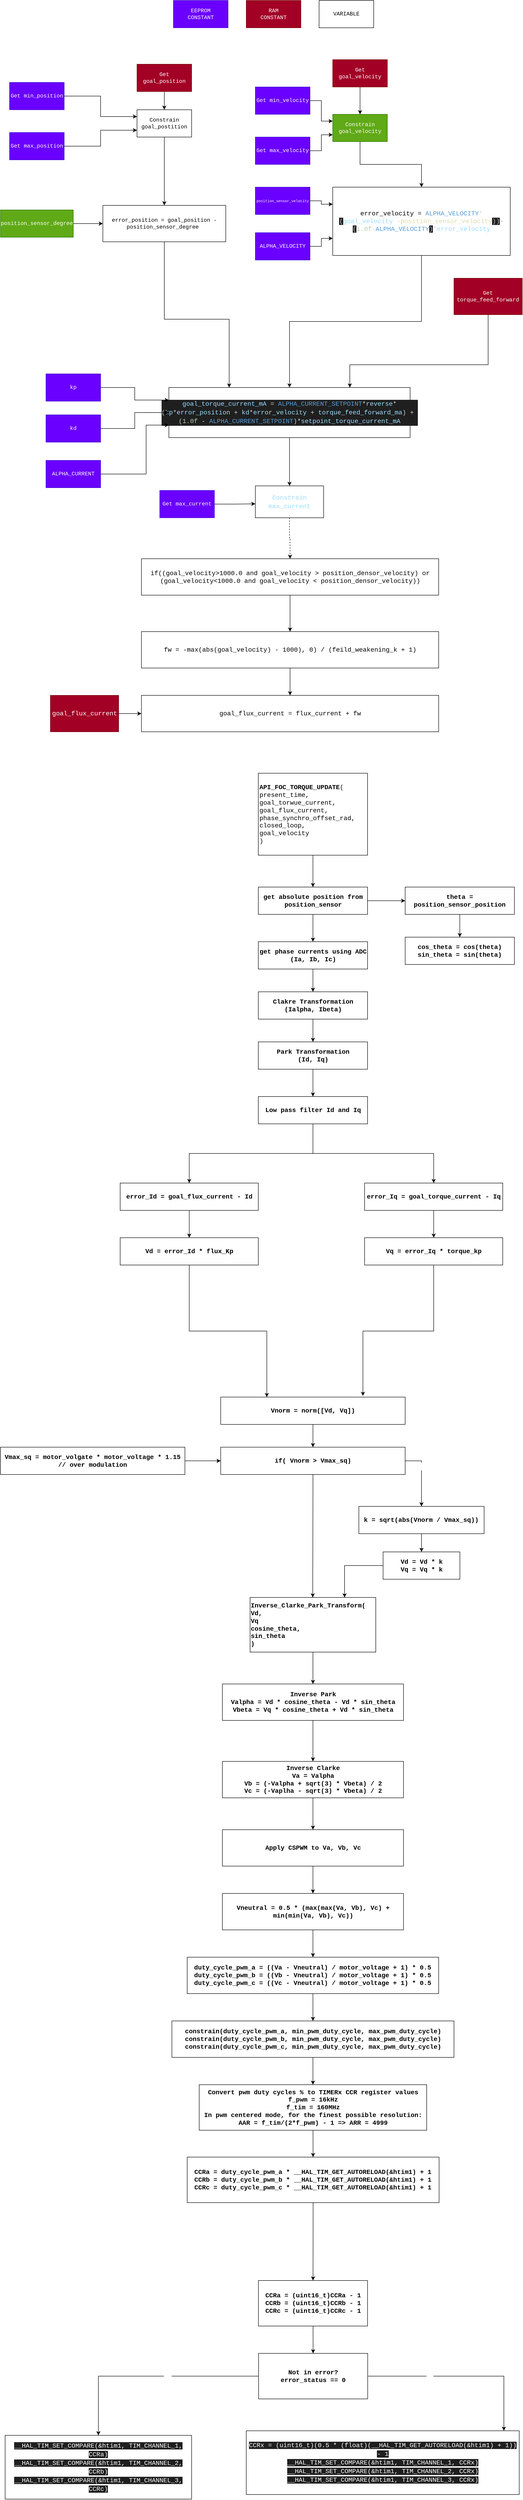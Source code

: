 <mxfile>
    <diagram id="00SAcTtUdtwMjLhG80nP" name="Page-1">
        <mxGraphModel dx="1490" dy="1139" grid="1" gridSize="10" guides="1" tooltips="1" connect="1" arrows="1" fold="1" page="1" pageScale="1" pageWidth="1169" pageHeight="1654" math="0" shadow="0">
            <root>
                <mxCell id="0"/>
                <mxCell id="1" parent="0"/>
                <mxCell id="4" style="edgeStyle=none;html=1;entryX=0.5;entryY=0;entryDx=0;entryDy=0;fontFamily=Courier New;" parent="1" source="2" target="3" edge="1">
                    <mxGeometry relative="1" as="geometry"/>
                </mxCell>
                <mxCell id="2" value="Get goal_position" style="rounded=0;whiteSpace=wrap;html=1;fillColor=#a20025;fontColor=#ffffff;strokeColor=#6F0000;fontFamily=Courier New;" parent="1" vertex="1">
                    <mxGeometry x="320" y="159" width="120" height="60" as="geometry"/>
                </mxCell>
                <mxCell id="22" style="edgeStyle=orthogonalEdgeStyle;rounded=0;html=1;strokeColor=default;elbow=vertical;fontFamily=Courier New;" parent="1" source="3" target="21" edge="1">
                    <mxGeometry relative="1" as="geometry"/>
                </mxCell>
                <mxCell id="3" value="Constrain goal_postition" style="rounded=0;whiteSpace=wrap;html=1;fontFamily=Courier New;" parent="1" vertex="1">
                    <mxGeometry x="320" y="259" width="120" height="60" as="geometry"/>
                </mxCell>
                <mxCell id="8" style="edgeStyle=orthogonalEdgeStyle;rounded=0;html=1;entryX=0;entryY=0.25;entryDx=0;entryDy=0;exitX=1;exitY=0.5;exitDx=0;exitDy=0;fontFamily=Courier New;" parent="1" source="5" target="3" edge="1">
                    <mxGeometry relative="1" as="geometry"/>
                </mxCell>
                <mxCell id="5" value="Get min_position" style="rounded=0;whiteSpace=wrap;html=1;fillColor=#6a00ff;fontColor=#ffffff;strokeColor=#3700CC;fontFamily=Courier New;" parent="1" vertex="1">
                    <mxGeometry x="40" y="199" width="120" height="60" as="geometry"/>
                </mxCell>
                <mxCell id="9" style="edgeStyle=orthogonalEdgeStyle;rounded=0;html=1;elbow=vertical;entryX=0;entryY=0.75;entryDx=0;entryDy=0;fontFamily=Courier New;" parent="1" source="6" target="3" edge="1">
                    <mxGeometry relative="1" as="geometry"/>
                </mxCell>
                <mxCell id="6" value="Get max_position" style="rounded=0;whiteSpace=wrap;html=1;fillColor=#6a00ff;fontColor=#ffffff;strokeColor=#3700CC;fontFamily=Courier New;" parent="1" vertex="1">
                    <mxGeometry x="40" y="309" width="120" height="60" as="geometry"/>
                </mxCell>
                <mxCell id="15" style="edgeStyle=orthogonalEdgeStyle;rounded=0;html=1;entryX=0.5;entryY=0;entryDx=0;entryDy=0;fontFamily=Courier New;" parent="1" source="10" target="12" edge="1">
                    <mxGeometry relative="1" as="geometry"/>
                </mxCell>
                <mxCell id="10" value="Get goal_velocity" style="rounded=0;whiteSpace=wrap;html=1;fillColor=#a20025;fontColor=#ffffff;strokeColor=#6F0000;fontFamily=Courier New;" parent="1" vertex="1">
                    <mxGeometry x="750" y="149" width="120" height="60" as="geometry"/>
                </mxCell>
                <mxCell id="36" style="edgeStyle=orthogonalEdgeStyle;rounded=0;html=1;strokeColor=default;fontFamily=Courier New;fontSize=12;fontColor=default;elbow=vertical;" parent="1" source="12" target="28" edge="1">
                    <mxGeometry relative="1" as="geometry"/>
                </mxCell>
                <mxCell id="12" value="Constrain goal_velocity" style="rounded=0;whiteSpace=wrap;html=1;fillColor=#60a917;fontColor=#ffffff;strokeColor=#2D7600;fontFamily=Courier New;" parent="1" vertex="1">
                    <mxGeometry x="750" y="269" width="120" height="60" as="geometry"/>
                </mxCell>
                <mxCell id="16" style="edgeStyle=orthogonalEdgeStyle;html=1;strokeColor=default;rounded=0;entryX=0;entryY=0.25;entryDx=0;entryDy=0;fontFamily=Courier New;" parent="1" source="13" target="12" edge="1">
                    <mxGeometry relative="1" as="geometry"/>
                </mxCell>
                <mxCell id="13" value="Get min_velocity" style="rounded=0;whiteSpace=wrap;html=1;fillColor=#6a00ff;fontColor=#ffffff;strokeColor=#3700CC;fontFamily=Courier New;" parent="1" vertex="1">
                    <mxGeometry x="580" y="209" width="120" height="60" as="geometry"/>
                </mxCell>
                <mxCell id="17" style="edgeStyle=orthogonalEdgeStyle;rounded=0;html=1;entryX=0;entryY=0.75;entryDx=0;entryDy=0;fontFamily=Courier New;" parent="1" source="14" target="12" edge="1">
                    <mxGeometry relative="1" as="geometry"/>
                </mxCell>
                <mxCell id="14" value="Get max_velocity" style="rounded=0;whiteSpace=wrap;html=1;fillColor=#6a00ff;fontColor=#ffffff;strokeColor=#3700CC;fontFamily=Courier New;" parent="1" vertex="1">
                    <mxGeometry x="580" y="319" width="120" height="60" as="geometry"/>
                </mxCell>
                <mxCell id="40" style="edgeStyle=orthogonalEdgeStyle;rounded=0;html=1;entryX=0.75;entryY=0;entryDx=0;entryDy=0;strokeColor=default;fontFamily=Courier New;fontSize=12;fontColor=default;elbow=vertical;" parent="1" source="18" target="37" edge="1">
                    <mxGeometry relative="1" as="geometry">
                        <Array as="points">
                            <mxPoint x="1091" y="819"/>
                            <mxPoint x="787" y="819"/>
                        </Array>
                    </mxGeometry>
                </mxCell>
                <mxCell id="18" value="Get torque_feed_forward" style="rounded=0;whiteSpace=wrap;html=1;fontFamily=Courier New;fillColor=#a20025;fontColor=#ffffff;strokeColor=#6F0000;" parent="1" vertex="1">
                    <mxGeometry x="1016.35" y="629" width="150" height="80" as="geometry"/>
                </mxCell>
                <mxCell id="38" style="edgeStyle=orthogonalEdgeStyle;rounded=0;html=1;entryX=0.25;entryY=0;entryDx=0;entryDy=0;strokeColor=default;fontFamily=Courier New;fontSize=12;fontColor=default;elbow=vertical;" parent="1" source="21" target="37" edge="1">
                    <mxGeometry relative="1" as="geometry">
                        <Array as="points">
                            <mxPoint x="380" y="719"/>
                            <mxPoint x="523" y="719"/>
                        </Array>
                    </mxGeometry>
                </mxCell>
                <mxCell id="21" value="&lt;span style=&quot;&quot;&gt;error_position = goal_position - position_sensor_degree&amp;nbsp;&lt;/span&gt;" style="rounded=0;whiteSpace=wrap;html=1;fontFamily=Courier New;" parent="1" vertex="1">
                    <mxGeometry x="245" y="469" width="270" height="80" as="geometry"/>
                </mxCell>
                <mxCell id="24" style="edgeStyle=orthogonalEdgeStyle;rounded=0;html=1;strokeColor=default;elbow=vertical;fontFamily=Courier New;" parent="1" source="23" target="21" edge="1">
                    <mxGeometry relative="1" as="geometry"/>
                </mxCell>
                <mxCell id="23" value="position_sensor_degree" style="rounded=0;whiteSpace=wrap;html=1;fillColor=#60a917;fontColor=#ffffff;strokeColor=#2D7600;fontFamily=Courier New;" parent="1" vertex="1">
                    <mxGeometry x="20" y="479" width="160" height="60" as="geometry"/>
                </mxCell>
                <mxCell id="25" value="EEPROM&lt;br&gt;CONSTANT" style="rounded=0;whiteSpace=wrap;html=1;fillColor=#6a00ff;strokeColor=#3700CC;fontColor=#ffffff;fontFamily=Courier New;" parent="1" vertex="1">
                    <mxGeometry x="400" y="19" width="120" height="60" as="geometry"/>
                </mxCell>
                <mxCell id="26" value="RAM&lt;br&gt;CONSTANT" style="rounded=0;whiteSpace=wrap;html=1;fillColor=#a20025;strokeColor=#6F0000;fontColor=#ffffff;fontFamily=Courier New;" parent="1" vertex="1">
                    <mxGeometry x="560" y="19" width="120" height="60" as="geometry"/>
                </mxCell>
                <mxCell id="27" value="VARIABLE" style="rounded=0;whiteSpace=wrap;html=1;fontFamily=Courier New;" parent="1" vertex="1">
                    <mxGeometry x="720" y="19" width="120" height="60" as="geometry"/>
                </mxCell>
                <mxCell id="39" style="edgeStyle=orthogonalEdgeStyle;rounded=0;html=1;strokeColor=default;fontFamily=Courier New;fontSize=12;fontColor=default;elbow=vertical;" parent="1" source="28" target="37" edge="1">
                    <mxGeometry relative="1" as="geometry"/>
                </mxCell>
                <mxCell id="28" value="&lt;font style=&quot;font-size: 14px;&quot;&gt;&lt;span style=&quot;&quot;&gt;error_velocity =&amp;nbsp;&lt;/span&gt;&lt;span style=&quot;color: rgb(86, 156, 214);&quot;&gt;ALPHA_VELOCITY&lt;/span&gt;&lt;span style=&quot;color: rgb(212, 212, 212);&quot;&gt;*&lt;/span&gt;&lt;span style=&quot;background-color: rgb(31, 31, 31); color: rgb(204, 204, 204);&quot;&gt;(&lt;/span&gt;&lt;span style=&quot;color: rgb(156, 220, 254);&quot;&gt;goal_velocity&amp;nbsp;&lt;/span&gt;&lt;span style=&quot;color: rgb(212, 212, 212);&quot;&gt;-&lt;/span&gt;&lt;span style=&quot;color: rgb(220, 220, 170);&quot;&gt;position_sensor_velocity&lt;/span&gt;&lt;span style=&quot;background-color: rgb(31, 31, 31); color: rgb(204, 204, 204);&quot;&gt;))&lt;/span&gt;&lt;span style=&quot;color: rgb(212, 212, 212);&quot;&gt;+&lt;/span&gt;&lt;span style=&quot;background-color: rgb(31, 31, 31); color: rgb(204, 204, 204);&quot;&gt;(&lt;/span&gt;&lt;span style=&quot;color: rgb(181, 206, 168);&quot;&gt;1.0f&lt;/span&gt;&lt;span style=&quot;color: rgb(212, 212, 212);&quot;&gt;-&lt;/span&gt;&lt;span style=&quot;color: rgb(86, 156, 214);&quot;&gt;ALPHA_VELOCITY&lt;/span&gt;&lt;span style=&quot;background-color: rgb(31, 31, 31); color: rgb(204, 204, 204);&quot;&gt;)&lt;/span&gt;&lt;span style=&quot;color: rgb(212, 212, 212);&quot;&gt;*&lt;/span&gt;&lt;span style=&quot;color: rgb(156, 220, 254);&quot;&gt;error_velocity&lt;/span&gt;&lt;/font&gt;" style="rounded=0;whiteSpace=wrap;html=1;fontFamily=Courier New;" parent="1" vertex="1">
                    <mxGeometry x="750" y="429" width="390" height="150" as="geometry"/>
                </mxCell>
                <mxCell id="35" style="edgeStyle=orthogonalEdgeStyle;rounded=0;html=1;entryX=0;entryY=0.75;entryDx=0;entryDy=0;strokeColor=default;fontFamily=Courier New;fontSize=12;fontColor=default;elbow=vertical;" parent="1" source="32" target="28" edge="1">
                    <mxGeometry relative="1" as="geometry"/>
                </mxCell>
                <mxCell id="32" value="ALPHA_VELOCITY" style="rounded=0;whiteSpace=wrap;html=1;fillColor=#6a00ff;fontColor=#ffffff;strokeColor=#3700CC;fontFamily=Courier New;" parent="1" vertex="1">
                    <mxGeometry x="580" y="529" width="120" height="60" as="geometry"/>
                </mxCell>
                <mxCell id="34" style="edgeStyle=orthogonalEdgeStyle;rounded=0;html=1;entryX=0;entryY=0.25;entryDx=0;entryDy=0;strokeColor=default;fontFamily=Courier New;fontSize=12;fontColor=default;elbow=vertical;" parent="1" source="33" target="28" edge="1">
                    <mxGeometry relative="1" as="geometry"/>
                </mxCell>
                <mxCell id="33" value="&lt;font style=&quot;font-size: 8px;&quot;&gt;position_sensor_velocity&lt;/font&gt;" style="rounded=0;whiteSpace=wrap;html=1;fillColor=#6a00ff;fontColor=#ffffff;strokeColor=#3700CC;fontFamily=Courier New;" parent="1" vertex="1">
                    <mxGeometry x="580" y="429" width="120" height="60" as="geometry"/>
                </mxCell>
                <mxCell id="48" style="edgeStyle=orthogonalEdgeStyle;rounded=0;html=1;entryX=0.5;entryY=0;entryDx=0;entryDy=0;strokeColor=default;fontFamily=Courier New;fontSize=12;fontColor=default;elbow=vertical;" parent="1" source="37" target="47" edge="1">
                    <mxGeometry relative="1" as="geometry"/>
                </mxCell>
                <mxCell id="37" value="&lt;div style=&quot;color: rgb(204, 204, 204); background-color: rgb(31, 31, 31); font-family: Consolas, &amp;quot;Courier New&amp;quot;, monospace; font-size: 14px; line-height: 19px;&quot;&gt;&lt;div&gt;&lt;span style=&quot;color: #9cdcfe;&quot;&gt;goal_torque_current_mA&lt;/span&gt; &lt;span style=&quot;color: #d4d4d4;&quot;&gt;=&lt;/span&gt; &lt;span style=&quot;color: #569cd6;&quot;&gt;ALPHA_CURRENT_SETPOINT&lt;/span&gt;&lt;span style=&quot;color: #d4d4d4;&quot;&gt;*&lt;/span&gt;&lt;span style=&quot;color: #9cdcfe;&quot;&gt;reverse&lt;/span&gt;&lt;span style=&quot;color: #d4d4d4;&quot;&gt;*&lt;/span&gt;(&lt;span style=&quot;color: #9cdcfe;&quot;&gt;kp&lt;/span&gt;&lt;span style=&quot;color: #d4d4d4;&quot;&gt;*&lt;/span&gt;&lt;span style=&quot;color: #9cdcfe;&quot;&gt;error_position&amp;nbsp;&lt;/span&gt;&lt;span style=&quot;color: #d4d4d4;&quot;&gt;+&amp;nbsp;&lt;/span&gt;&lt;span style=&quot;color: #9cdcfe;&quot;&gt;kd&lt;/span&gt;&lt;span style=&quot;color: #d4d4d4;&quot;&gt;*&lt;/span&gt;&lt;span style=&quot;color: #9cdcfe;&quot;&gt;error_velocity&amp;nbsp;&lt;/span&gt;&lt;span style=&quot;color: #d4d4d4;&quot;&gt;+&amp;nbsp;&lt;/span&gt;&lt;span style=&quot;color: #9cdcfe;&quot;&gt;torque_feed_forward_ma&lt;/span&gt;)&amp;nbsp;&lt;span style=&quot;color: rgb(212, 212, 212);&quot;&gt;+&amp;nbsp;&lt;/span&gt; (&lt;span style=&quot;color: rgb(181, 206, 168);&quot;&gt;1.0f&amp;nbsp;&lt;/span&gt;&lt;span style=&quot;color: rgb(212, 212, 212);&quot;&gt;-&amp;nbsp;&lt;/span&gt;&lt;span style=&quot;color: rgb(86, 156, 214);&quot;&gt;ALPHA_CURRENT_SETPOINT&lt;/span&gt;)&lt;span style=&quot;color: rgb(212, 212, 212);&quot;&gt;*&lt;/span&gt;&lt;span style=&quot;color: rgb(156, 220, 254);&quot;&gt;setpoint_torque_current_mA&lt;/span&gt;&lt;/div&gt;&lt;/div&gt;" style="rounded=0;whiteSpace=wrap;html=1;strokeColor=default;fontFamily=Courier New;fontSize=12;fontColor=default;fillColor=default;" parent="1" vertex="1">
                    <mxGeometry x="390" y="869" width="530" height="110" as="geometry"/>
                </mxCell>
                <mxCell id="44" style="edgeStyle=orthogonalEdgeStyle;rounded=0;html=1;entryX=0;entryY=0.25;entryDx=0;entryDy=0;strokeColor=default;fontFamily=Courier New;fontSize=12;fontColor=default;elbow=vertical;" parent="1" source="41" target="37" edge="1">
                    <mxGeometry relative="1" as="geometry"/>
                </mxCell>
                <mxCell id="41" value="kp" style="rounded=0;whiteSpace=wrap;html=1;fillColor=#6a00ff;fontColor=#ffffff;strokeColor=#3700CC;fontFamily=Courier New;" parent="1" vertex="1">
                    <mxGeometry x="120" y="839" width="120" height="60" as="geometry"/>
                </mxCell>
                <mxCell id="45" style="edgeStyle=orthogonalEdgeStyle;rounded=0;html=1;strokeColor=default;fontFamily=Courier New;fontSize=12;fontColor=default;elbow=vertical;" parent="1" source="42" target="37" edge="1">
                    <mxGeometry relative="1" as="geometry"/>
                </mxCell>
                <mxCell id="42" value="kd" style="rounded=0;whiteSpace=wrap;html=1;fillColor=#6a00ff;fontColor=#ffffff;strokeColor=#3700CC;fontFamily=Courier New;" parent="1" vertex="1">
                    <mxGeometry x="120" y="929" width="120" height="60" as="geometry"/>
                </mxCell>
                <mxCell id="46" style="edgeStyle=orthogonalEdgeStyle;rounded=0;html=1;entryX=0;entryY=0.75;entryDx=0;entryDy=0;strokeColor=default;fontFamily=Courier New;fontSize=12;fontColor=default;elbow=vertical;" parent="1" source="43" target="37" edge="1">
                    <mxGeometry relative="1" as="geometry">
                        <Array as="points">
                            <mxPoint x="340" y="1059"/>
                            <mxPoint x="340" y="951"/>
                        </Array>
                    </mxGeometry>
                </mxCell>
                <mxCell id="43" value="ALPHA_CURRENT" style="rounded=0;whiteSpace=wrap;html=1;fillColor=#6a00ff;fontColor=#ffffff;strokeColor=#3700CC;fontFamily=Courier New;" parent="1" vertex="1">
                    <mxGeometry x="120" y="1029" width="120" height="60" as="geometry"/>
                </mxCell>
                <mxCell id="56" style="edgeStyle=orthogonalEdgeStyle;rounded=0;html=1;strokeColor=default;fontFamily=Courier New;fontSize=14;fontColor=#ffffff;elbow=vertical;dashed=1;" parent="1" source="47" target="55" edge="1">
                    <mxGeometry relative="1" as="geometry"/>
                </mxCell>
                <mxCell id="47" value="&lt;div style=&quot;font-family: Consolas, &amp;quot;Courier New&amp;quot;, monospace; font-size: 14px; line-height: 19px;&quot;&gt;&lt;div style=&quot;&quot;&gt;&lt;font color=&quot;#9cdcfe&quot;&gt;Constrain max_current&lt;/font&gt;&lt;/div&gt;&lt;/div&gt;" style="rounded=0;whiteSpace=wrap;html=1;strokeColor=default;fontFamily=Courier New;fontSize=12;fontColor=default;fillColor=default;labelBackgroundColor=none;" parent="1" vertex="1">
                    <mxGeometry x="580" y="1085" width="150" height="70" as="geometry"/>
                </mxCell>
                <mxCell id="50" style="edgeStyle=orthogonalEdgeStyle;rounded=0;html=1;entryX=0;entryY=0.563;entryDx=0;entryDy=0;entryPerimeter=0;strokeColor=default;fontFamily=Courier New;fontSize=12;fontColor=default;elbow=vertical;" parent="1" source="49" target="47" edge="1">
                    <mxGeometry relative="1" as="geometry"/>
                </mxCell>
                <mxCell id="49" value="Get max_current" style="rounded=0;whiteSpace=wrap;html=1;fillColor=#6a00ff;fontColor=#ffffff;strokeColor=#3700CC;fontFamily=Courier New;" parent="1" vertex="1">
                    <mxGeometry x="370" y="1095" width="120" height="60" as="geometry"/>
                </mxCell>
                <mxCell id="63" style="edgeStyle=orthogonalEdgeStyle;rounded=0;html=1;entryX=0;entryY=0.5;entryDx=0;entryDy=0;strokeColor=default;fontFamily=Courier New;fontSize=14;fontColor=#ffffff;elbow=vertical;" parent="1" source="54" target="61" edge="1">
                    <mxGeometry relative="1" as="geometry"/>
                </mxCell>
                <mxCell id="54" value="goal_flux_current" style="rounded=0;whiteSpace=wrap;html=1;fontFamily=Courier New;fillColor=#a20025;fontColor=#ffffff;strokeColor=#6F0000;fontSize=14;" parent="1" vertex="1">
                    <mxGeometry x="129.72" y="1545" width="150" height="80" as="geometry"/>
                </mxCell>
                <mxCell id="60" style="edgeStyle=orthogonalEdgeStyle;rounded=0;html=1;entryX=0.5;entryY=0;entryDx=0;entryDy=0;strokeColor=default;fontFamily=Courier New;fontSize=14;fontColor=#ffffff;elbow=vertical;" parent="1" source="55" target="59" edge="1">
                    <mxGeometry relative="1" as="geometry"/>
                </mxCell>
                <mxCell id="55" value="if((goal_velocity&amp;gt;1000.0 and goal_velocity &amp;gt; position_densor_velocity) or (goal_velocity&amp;lt;1000.0 and goal_velocity &amp;lt; position_densor_velocity))" style="rounded=0;whiteSpace=wrap;html=1;fontFamily=Courier New;fontSize=14;" parent="1" vertex="1">
                    <mxGeometry x="329.72" y="1245" width="653" height="80" as="geometry"/>
                </mxCell>
                <mxCell id="62" style="edgeStyle=orthogonalEdgeStyle;rounded=0;html=1;strokeColor=default;fontFamily=Courier New;fontSize=14;fontColor=#ffffff;elbow=vertical;" parent="1" source="59" target="61" edge="1">
                    <mxGeometry relative="1" as="geometry"/>
                </mxCell>
                <mxCell id="59" value="fw = -max(abs(goal_velocity) - 1000), 0) / (feild_weakening_k + 1)" style="rounded=0;whiteSpace=wrap;html=1;fontFamily=Courier New;fontSize=14;" parent="1" vertex="1">
                    <mxGeometry x="329.72" y="1405" width="653" height="80" as="geometry"/>
                </mxCell>
                <mxCell id="61" value="goal_flux_current = flux_current + fw" style="rounded=0;whiteSpace=wrap;html=1;fontFamily=Courier New;fontSize=14;" parent="1" vertex="1">
                    <mxGeometry x="329.72" y="1545" width="653" height="80" as="geometry"/>
                </mxCell>
                <mxCell id="66" style="edgeStyle=orthogonalEdgeStyle;rounded=0;html=1;strokeColor=default;fontFamily=Courier New;fontSize=14;fontColor=#ffffff;elbow=vertical;" parent="1" source="64" target="65" edge="1">
                    <mxGeometry relative="1" as="geometry"/>
                </mxCell>
                <mxCell id="64" value="&lt;b&gt;API_FOC_TORQUE_UPDATE&lt;/b&gt;(&lt;br&gt;present_time,&lt;br&gt;goal_torwue_current,&lt;br&gt;goal_flux_current,&lt;br&gt;phase_synchro_offset_rad,&lt;br&gt;closed_loop,&lt;br&gt;goal_velocity&lt;br&gt;&lt;div style=&quot;&quot;&gt;&lt;span style=&quot;background-color: initial;&quot;&gt;)&lt;/span&gt;&lt;/div&gt;" style="rounded=0;whiteSpace=wrap;html=1;fontFamily=Courier New;fontSize=14;align=left;" parent="1" vertex="1">
                    <mxGeometry x="586.5" y="1716" width="240" height="180" as="geometry"/>
                </mxCell>
                <mxCell id="68" style="edgeStyle=orthogonalEdgeStyle;rounded=0;html=1;entryX=0.5;entryY=0;entryDx=0;entryDy=0;strokeColor=default;fontFamily=Courier New;fontSize=14;fontColor=#ffffff;elbow=vertical;" parent="1" source="65" target="67" edge="1">
                    <mxGeometry relative="1" as="geometry"/>
                </mxCell>
                <mxCell id="100" style="edgeStyle=orthogonalEdgeStyle;rounded=0;html=1;strokeColor=default;fontFamily=Courier New;fontSize=14;fontColor=#ffffff;elbow=vertical;" parent="1" source="65" target="99" edge="1">
                    <mxGeometry relative="1" as="geometry"/>
                </mxCell>
                <mxCell id="65" value="&lt;b&gt;get absolute position from position_sensor&lt;/b&gt;" style="rounded=0;whiteSpace=wrap;html=1;fontFamily=Courier New;fontSize=14;align=center;" parent="1" vertex="1">
                    <mxGeometry x="586.5" y="1966" width="240" height="60" as="geometry"/>
                </mxCell>
                <mxCell id="70" style="edgeStyle=orthogonalEdgeStyle;rounded=0;html=1;strokeColor=default;fontFamily=Courier New;fontSize=14;fontColor=#ffffff;elbow=vertical;" parent="1" source="67" target="69" edge="1">
                    <mxGeometry relative="1" as="geometry"/>
                </mxCell>
                <mxCell id="67" value="&lt;b&gt;get phase currents using ADC&lt;br&gt;(Ia, Ib, Ic)&lt;br&gt;&lt;/b&gt;" style="rounded=0;whiteSpace=wrap;html=1;fontFamily=Courier New;fontSize=14;align=center;" parent="1" vertex="1">
                    <mxGeometry x="586.5" y="2086" width="240" height="60" as="geometry"/>
                </mxCell>
                <mxCell id="72" style="edgeStyle=orthogonalEdgeStyle;rounded=0;html=1;entryX=0.5;entryY=0;entryDx=0;entryDy=0;strokeColor=default;fontFamily=Courier New;fontSize=14;fontColor=#ffffff;elbow=vertical;" parent="1" source="69" target="71" edge="1">
                    <mxGeometry relative="1" as="geometry"/>
                </mxCell>
                <mxCell id="69" value="&lt;b&gt;Clakre Transformation&lt;br&gt;(Ialpha, Ibeta)&lt;br&gt;&lt;/b&gt;" style="rounded=0;whiteSpace=wrap;html=1;fontFamily=Courier New;fontSize=14;align=center;" parent="1" vertex="1">
                    <mxGeometry x="586.5" y="2196" width="240" height="60" as="geometry"/>
                </mxCell>
                <mxCell id="74" style="edgeStyle=orthogonalEdgeStyle;rounded=0;html=1;strokeColor=default;fontFamily=Courier New;fontSize=14;fontColor=#ffffff;elbow=vertical;" parent="1" source="71" target="73" edge="1">
                    <mxGeometry relative="1" as="geometry"/>
                </mxCell>
                <mxCell id="71" value="&lt;b&gt;Park Transformation&lt;br&gt;(Id, Iq)&lt;br&gt;&lt;/b&gt;" style="rounded=0;whiteSpace=wrap;html=1;fontFamily=Courier New;fontSize=14;align=center;" parent="1" vertex="1">
                    <mxGeometry x="586.5" y="2306" width="240" height="60" as="geometry"/>
                </mxCell>
                <mxCell id="76" style="edgeStyle=orthogonalEdgeStyle;rounded=0;html=1;strokeColor=default;fontFamily=Courier New;fontSize=14;fontColor=#ffffff;elbow=vertical;" parent="1" source="73" target="75" edge="1">
                    <mxGeometry relative="1" as="geometry"/>
                </mxCell>
                <mxCell id="80" style="edgeStyle=orthogonalEdgeStyle;rounded=0;html=1;strokeColor=default;fontFamily=Courier New;fontSize=14;fontColor=#ffffff;elbow=vertical;" parent="1" source="73" target="79" edge="1">
                    <mxGeometry relative="1" as="geometry"/>
                </mxCell>
                <mxCell id="73" value="&lt;b&gt;Low pass filter Id and Iq&lt;br&gt;&lt;/b&gt;" style="rounded=0;whiteSpace=wrap;html=1;fontFamily=Courier New;fontSize=14;align=center;" parent="1" vertex="1">
                    <mxGeometry x="586.5" y="2426" width="240" height="60" as="geometry"/>
                </mxCell>
                <mxCell id="78" style="edgeStyle=orthogonalEdgeStyle;rounded=0;html=1;entryX=0.5;entryY=0;entryDx=0;entryDy=0;strokeColor=default;fontFamily=Courier New;fontSize=14;fontColor=#ffffff;elbow=vertical;" parent="1" source="75" target="77" edge="1">
                    <mxGeometry relative="1" as="geometry"/>
                </mxCell>
                <mxCell id="75" value="&lt;b&gt;error_Id = goal_flux_current - Id&lt;br&gt;&lt;/b&gt;" style="rounded=0;whiteSpace=wrap;html=1;fontFamily=Courier New;fontSize=14;align=center;" parent="1" vertex="1">
                    <mxGeometry x="283" y="2616" width="303.5" height="60" as="geometry"/>
                </mxCell>
                <mxCell id="88" style="edgeStyle=orthogonalEdgeStyle;rounded=0;html=1;entryX=0.25;entryY=0;entryDx=0;entryDy=0;strokeColor=default;fontFamily=Courier New;fontSize=14;fontColor=#ffffff;elbow=vertical;" parent="1" source="77" target="84" edge="1">
                    <mxGeometry relative="1" as="geometry"/>
                </mxCell>
                <mxCell id="77" value="&lt;b&gt;Vd = error_Id * flux_Kp&lt;br&gt;&lt;/b&gt;" style="rounded=0;whiteSpace=wrap;html=1;fontFamily=Courier New;fontSize=14;align=center;" parent="1" vertex="1">
                    <mxGeometry x="283" y="2736" width="303.5" height="60" as="geometry"/>
                </mxCell>
                <mxCell id="82" style="edgeStyle=orthogonalEdgeStyle;rounded=0;html=1;strokeColor=default;fontFamily=Courier New;fontSize=14;fontColor=#ffffff;elbow=vertical;" parent="1" source="79" target="81" edge="1">
                    <mxGeometry relative="1" as="geometry"/>
                </mxCell>
                <mxCell id="79" value="&lt;b&gt;error_Iq = goal_torque_current - Iq&lt;br&gt;&lt;/b&gt;" style="rounded=0;whiteSpace=wrap;html=1;fontFamily=Courier New;fontSize=14;align=center;" parent="1" vertex="1">
                    <mxGeometry x="820" y="2616" width="303.5" height="60" as="geometry"/>
                </mxCell>
                <mxCell id="89" style="edgeStyle=orthogonalEdgeStyle;rounded=0;html=1;entryX=0.771;entryY=-0.044;entryDx=0;entryDy=0;entryPerimeter=0;strokeColor=default;fontFamily=Courier New;fontSize=14;fontColor=#ffffff;elbow=vertical;" parent="1" source="81" target="84" edge="1">
                    <mxGeometry relative="1" as="geometry"/>
                </mxCell>
                <mxCell id="81" value="&lt;b&gt;Vq = error_Iq * torque_kp&lt;br&gt;&lt;/b&gt;" style="rounded=0;whiteSpace=wrap;html=1;fontFamily=Courier New;fontSize=14;align=center;" parent="1" vertex="1">
                    <mxGeometry x="820" y="2736" width="303.5" height="60" as="geometry"/>
                </mxCell>
                <mxCell id="86" style="edgeStyle=orthogonalEdgeStyle;rounded=0;html=1;strokeColor=default;fontFamily=Courier New;fontSize=14;fontColor=#ffffff;elbow=vertical;" parent="1" source="83" target="85" edge="1">
                    <mxGeometry relative="1" as="geometry"/>
                </mxCell>
                <mxCell id="83" value="&lt;b&gt;Vmax_sq = motor_volgate * motor_voltage * 1.15 // over modulation&lt;br&gt;&lt;/b&gt;" style="rounded=0;whiteSpace=wrap;html=1;fontFamily=Courier New;fontSize=14;align=center;" parent="1" vertex="1">
                    <mxGeometry x="20" y="3196" width="405.25" height="60" as="geometry"/>
                </mxCell>
                <mxCell id="87" style="edgeStyle=orthogonalEdgeStyle;rounded=0;html=1;entryX=0.5;entryY=0;entryDx=0;entryDy=0;strokeColor=default;fontFamily=Courier New;fontSize=14;fontColor=#ffffff;elbow=vertical;" parent="1" source="84" target="85" edge="1">
                    <mxGeometry relative="1" as="geometry"/>
                </mxCell>
                <mxCell id="84" value="&lt;b&gt;Vnorm = norm([Vd, Vq])&lt;br&gt;&lt;/b&gt;" style="rounded=0;whiteSpace=wrap;html=1;fontFamily=Courier New;fontSize=14;align=center;" parent="1" vertex="1">
                    <mxGeometry x="503.88" y="3086" width="405.25" height="60" as="geometry"/>
                </mxCell>
                <mxCell id="90" style="edgeStyle=orthogonalEdgeStyle;rounded=0;html=1;strokeColor=default;fontFamily=Courier New;fontSize=14;fontColor=#ffffff;elbow=vertical;entryX=0.5;entryY=0;entryDx=0;entryDy=0;" parent="1" source="85" target="92" edge="1">
                    <mxGeometry relative="1" as="geometry">
                        <mxPoint x="1110" y="3226" as="targetPoint"/>
                        <Array as="points">
                            <mxPoint x="945" y="3226"/>
                            <mxPoint x="945" y="3326"/>
                        </Array>
                    </mxGeometry>
                </mxCell>
                <mxCell id="91" value="Yes" style="edgeLabel;html=1;align=center;verticalAlign=middle;resizable=0;points=[];fontSize=14;fontFamily=Courier New;fontColor=#ffffff;" parent="90" vertex="1" connectable="0">
                    <mxGeometry x="-0.294" y="-3" relative="1" as="geometry">
                        <mxPoint as="offset"/>
                    </mxGeometry>
                </mxCell>
                <mxCell id="96" style="edgeStyle=orthogonalEdgeStyle;rounded=0;html=1;strokeColor=default;fontFamily=Courier New;fontSize=14;fontColor=#ffffff;elbow=vertical;" parent="1" source="85" target="95" edge="1">
                    <mxGeometry relative="1" as="geometry">
                        <Array as="points">
                            <mxPoint x="706" y="3296"/>
                            <mxPoint x="706" y="3296"/>
                        </Array>
                    </mxGeometry>
                </mxCell>
                <mxCell id="85" value="&lt;b&gt;if( Vnorm &amp;gt; Vmax_sq)&lt;br&gt;&lt;/b&gt;" style="rounded=0;whiteSpace=wrap;html=1;fontFamily=Courier New;fontSize=14;align=center;" parent="1" vertex="1">
                    <mxGeometry x="503.87" y="3196" width="405.25" height="60" as="geometry"/>
                </mxCell>
                <mxCell id="94" style="edgeStyle=orthogonalEdgeStyle;rounded=0;html=1;strokeColor=default;fontFamily=Courier New;fontSize=14;fontColor=#ffffff;elbow=vertical;" parent="1" source="92" target="93" edge="1">
                    <mxGeometry relative="1" as="geometry"/>
                </mxCell>
                <mxCell id="92" value="&lt;b&gt;k = sqrt(abs(Vnorm / Vmax_sq))&lt;br&gt;&lt;/b&gt;" style="rounded=0;whiteSpace=wrap;html=1;fontFamily=Courier New;fontSize=14;align=center;" parent="1" vertex="1">
                    <mxGeometry x="807.37" y="3326" width="275.25" height="60" as="geometry"/>
                </mxCell>
                <mxCell id="97" style="edgeStyle=orthogonalEdgeStyle;rounded=0;html=1;strokeColor=default;fontFamily=Courier New;fontSize=14;fontColor=#ffffff;elbow=vertical;entryX=0.75;entryY=0;entryDx=0;entryDy=0;" parent="1" source="93" target="95" edge="1">
                    <mxGeometry relative="1" as="geometry">
                        <Array as="points">
                            <mxPoint x="776" y="3456"/>
                            <mxPoint x="776" y="3526"/>
                        </Array>
                    </mxGeometry>
                </mxCell>
                <mxCell id="93" value="&lt;b&gt;Vd = Vd * k&lt;br&gt;Vq = Vq * k&lt;br&gt;&lt;/b&gt;" style="rounded=0;whiteSpace=wrap;html=1;fontFamily=Courier New;fontSize=14;align=center;" parent="1" vertex="1">
                    <mxGeometry x="860.62" y="3426" width="168.75" height="60" as="geometry"/>
                </mxCell>
                <mxCell id="103" style="edgeStyle=none;html=1;entryX=0.5;entryY=0;entryDx=0;entryDy=0;" edge="1" parent="1" source="95" target="102">
                    <mxGeometry relative="1" as="geometry"/>
                </mxCell>
                <mxCell id="95" value="&lt;b&gt;Inverse_Clarke_Park_Transform(&lt;br&gt;Vd,&lt;br&gt;Vq&lt;br&gt;cosine_theta,&lt;br&gt;sin_theta&lt;br&gt;&lt;div style=&quot;&quot;&gt;&lt;b style=&quot;background-color: initial;&quot;&gt;)&lt;/b&gt;&lt;/div&gt;&lt;/b&gt;" style="rounded=0;whiteSpace=wrap;html=1;fontFamily=Courier New;fontSize=14;align=left;" parent="1" vertex="1">
                    <mxGeometry x="568.43" y="3526" width="276.13" height="120" as="geometry"/>
                </mxCell>
                <mxCell id="98" value="&lt;b&gt;cos_theta = cos(theta)&lt;br&gt;sin_theta = sin(theta)&lt;br&gt;&lt;/b&gt;" style="rounded=0;whiteSpace=wrap;html=1;fontFamily=Courier New;fontSize=14;align=center;" parent="1" vertex="1">
                    <mxGeometry x="909.13" y="2076" width="240" height="60" as="geometry"/>
                </mxCell>
                <mxCell id="101" style="edgeStyle=orthogonalEdgeStyle;rounded=0;html=1;entryX=0.5;entryY=0;entryDx=0;entryDy=0;strokeColor=default;fontFamily=Courier New;fontSize=14;fontColor=#ffffff;elbow=vertical;" parent="1" source="99" target="98" edge="1">
                    <mxGeometry relative="1" as="geometry"/>
                </mxCell>
                <mxCell id="99" value="&lt;b&gt;theta = position_sensor_position&lt;/b&gt;" style="rounded=0;whiteSpace=wrap;html=1;fontFamily=Courier New;fontSize=14;align=center;" parent="1" vertex="1">
                    <mxGeometry x="909.13" y="1966" width="240" height="60" as="geometry"/>
                </mxCell>
                <mxCell id="105" style="edgeStyle=none;html=1;" edge="1" parent="1" source="102" target="104">
                    <mxGeometry relative="1" as="geometry"/>
                </mxCell>
                <mxCell id="102" value="&lt;b&gt;Inverse Park&lt;br&gt;Valpha = Vd * cosine_theta - Vd * sin_theta&lt;br&gt;Vbeta = Vq * cosine_theta + Vd * sin_theta&lt;br&gt;&lt;/b&gt;" style="rounded=0;whiteSpace=wrap;html=1;fontFamily=Courier New;fontSize=14;align=center;" vertex="1" parent="1">
                    <mxGeometry x="507.56" y="3716" width="397.88" height="80" as="geometry"/>
                </mxCell>
                <mxCell id="107" style="edgeStyle=none;html=1;" edge="1" parent="1" source="104" target="106">
                    <mxGeometry relative="1" as="geometry"/>
                </mxCell>
                <mxCell id="104" value="&lt;b&gt;Inverse Clarke&lt;br&gt;Va = Valpha&lt;br&gt;Vb = (-Valpha + sqrt(3) * Vbeta) / 2&lt;br&gt;Vc = (-Vaplha - sqrt(3) * Vbeta) / 2&lt;br&gt;&lt;/b&gt;" style="rounded=0;whiteSpace=wrap;html=1;fontFamily=Courier New;fontSize=14;align=center;" vertex="1" parent="1">
                    <mxGeometry x="507.57" y="3886" width="397.88" height="80" as="geometry"/>
                </mxCell>
                <mxCell id="110" style="edgeStyle=none;html=1;" edge="1" parent="1" source="106" target="109">
                    <mxGeometry relative="1" as="geometry"/>
                </mxCell>
                <mxCell id="106" value="&lt;b&gt;Apply CSPWM to Va, Vb, Vc&lt;br&gt;&lt;/b&gt;" style="rounded=0;whiteSpace=wrap;html=1;fontFamily=Courier New;fontSize=14;align=center;" vertex="1" parent="1">
                    <mxGeometry x="507.57" y="4036" width="397.88" height="80" as="geometry"/>
                </mxCell>
                <mxCell id="113" style="edgeStyle=none;html=1;" edge="1" parent="1" source="108" target="112">
                    <mxGeometry relative="1" as="geometry"/>
                </mxCell>
                <mxCell id="108" value="&lt;b&gt;duty_cycle_pwm_a = ((Va - Vneutral) / motor_voltage + 1) * 0.5&lt;br&gt;&lt;/b&gt;&lt;b&gt;duty_cycle_pwm_b = ((Vb - Vneutral) / motor_voltage + 1) * 0.5&lt;br&gt;&lt;/b&gt;&lt;b&gt;duty_cycle_pwm_c = ((Vc - Vneutral) / motor_voltage + 1) * 0.5&lt;/b&gt;&lt;b&gt;&lt;br&gt;&lt;/b&gt;" style="rounded=0;whiteSpace=wrap;html=1;fontFamily=Courier New;fontSize=14;align=center;" vertex="1" parent="1">
                    <mxGeometry x="430.29" y="4316" width="552.43" height="80" as="geometry"/>
                </mxCell>
                <mxCell id="111" style="edgeStyle=none;html=1;entryX=0.5;entryY=0;entryDx=0;entryDy=0;" edge="1" parent="1" source="109" target="108">
                    <mxGeometry relative="1" as="geometry"/>
                </mxCell>
                <mxCell id="109" value="&lt;b&gt;Vneutral = 0.5 * (max(max(Va, Vb), Vc) + min(min(Va, Vb), Vc))&lt;br&gt;&lt;/b&gt;" style="rounded=0;whiteSpace=wrap;html=1;fontFamily=Courier New;fontSize=14;align=center;" vertex="1" parent="1">
                    <mxGeometry x="507.56" y="4176" width="397.88" height="80" as="geometry"/>
                </mxCell>
                <mxCell id="115" style="edgeStyle=none;html=1;entryX=0.5;entryY=0;entryDx=0;entryDy=0;" edge="1" parent="1" source="112" target="114">
                    <mxGeometry relative="1" as="geometry"/>
                </mxCell>
                <mxCell id="112" value="&lt;b&gt;constrain(duty_cycle_pwm_a, min_pwm_duty_cycle, max_pwm_duty_cycle)&lt;br&gt;&lt;/b&gt;&lt;b&gt;constrain(duty_cycle_pwm_b, min_pwm_duty_cycle, max_pwm_duty_cycle)&lt;br&gt;&lt;/b&gt;&lt;b&gt;constrain(duty_cycle_pwm_c, min_pwm_duty_cycle, max_pwm_duty_cycle)&lt;/b&gt;&lt;b&gt;&lt;br&gt;&lt;/b&gt;" style="rounded=0;whiteSpace=wrap;html=1;fontFamily=Courier New;fontSize=14;align=center;" vertex="1" parent="1">
                    <mxGeometry x="396.64" y="4456" width="619.71" height="80" as="geometry"/>
                </mxCell>
                <mxCell id="118" style="edgeStyle=none;html=1;" edge="1" parent="1" source="114" target="116">
                    <mxGeometry relative="1" as="geometry"/>
                </mxCell>
                <mxCell id="114" value="&lt;b&gt;Convert pwm duty cycles % to TIMERx CCR register values&lt;br&gt;f_pwm = 16kHz&lt;br&gt;f_tim = 160MHz&lt;br&gt;In pwm centered mode, for the finest possible resolution:&lt;br&gt;AAR = f_tim/(2*f_pwm) - 1 =&amp;gt; ARR = 4999&lt;br&gt;&lt;/b&gt;" style="rounded=0;whiteSpace=wrap;html=1;fontFamily=Courier New;fontSize=14;align=center;" vertex="1" parent="1">
                    <mxGeometry x="456.65" y="4596" width="499.71" height="100" as="geometry"/>
                </mxCell>
                <mxCell id="119" style="edgeStyle=none;html=1;" edge="1" parent="1" source="116" target="117">
                    <mxGeometry relative="1" as="geometry"/>
                </mxCell>
                <mxCell id="116" value="&lt;b&gt;CCRa = duty_cycle_pwm_a * __HAL_TIM_GET_AUTORELOAD(&amp;amp;htim1) + 1&lt;br&gt;&lt;/b&gt;&lt;b&gt;CCRb = duty_cycle_pwm_b * __HAL_TIM_GET_AUTORELOAD(&amp;amp;htim1) + 1&lt;br&gt;&lt;/b&gt;&lt;b&gt;CCRc = duty_cycle_pwm_c * __HAL_TIM_GET_AUTORELOAD(&amp;amp;htim1) + 1&lt;/b&gt;&lt;b&gt;&lt;br&gt;&lt;/b&gt;" style="rounded=0;whiteSpace=wrap;html=1;fontFamily=Courier New;fontSize=14;align=center;" vertex="1" parent="1">
                    <mxGeometry x="430.29" y="4755" width="553.36" height="100" as="geometry"/>
                </mxCell>
                <mxCell id="121" style="edgeStyle=none;html=1;" edge="1" parent="1" source="117" target="120">
                    <mxGeometry relative="1" as="geometry"/>
                </mxCell>
                <mxCell id="117" value="&lt;b&gt;CCRa = (uint16_t)CCRa - 1&lt;br&gt;&lt;/b&gt;&lt;b&gt;CCRb = (uint16_t)CCRb - 1&lt;br&gt;&lt;/b&gt;&lt;b&gt;CCRc = (uint16_t)CCRc - 1&lt;/b&gt;&lt;b&gt;&lt;br&gt;&lt;/b&gt;" style="rounded=0;whiteSpace=wrap;html=1;fontFamily=Courier New;fontSize=14;align=center;" vertex="1" parent="1">
                    <mxGeometry x="586.79" y="5026" width="239.71" height="100" as="geometry"/>
                </mxCell>
                <mxCell id="124" style="edgeStyle=orthogonalEdgeStyle;html=1;fontColor=#FFFFFF;rounded=0;" edge="1" parent="1" source="120" target="122">
                    <mxGeometry relative="1" as="geometry"/>
                </mxCell>
                <mxCell id="127" value="Yes" style="edgeLabel;html=1;align=center;verticalAlign=middle;resizable=0;points=[];fontColor=#FFFFFF;" vertex="1" connectable="0" parent="124">
                    <mxGeometry x="-0.168" y="-2" relative="1" as="geometry">
                        <mxPoint as="offset"/>
                    </mxGeometry>
                </mxCell>
                <mxCell id="125" style="edgeStyle=orthogonalEdgeStyle;rounded=0;html=1;fontColor=#FFFFFF;" edge="1" parent="1" source="120" target="123">
                    <mxGeometry relative="1" as="geometry">
                        <Array as="points">
                            <mxPoint x="1126" y="5236"/>
                        </Array>
                    </mxGeometry>
                </mxCell>
                <mxCell id="126" value="No" style="edgeLabel;html=1;align=center;verticalAlign=middle;resizable=0;points=[];fontColor=#FFFFFF;" vertex="1" connectable="0" parent="125">
                    <mxGeometry x="-0.353" relative="1" as="geometry">
                        <mxPoint as="offset"/>
                    </mxGeometry>
                </mxCell>
                <mxCell id="120" value="&lt;b&gt;Not in error?&lt;br&gt;error_status == 0&lt;br&gt;&lt;/b&gt;" style="rounded=0;whiteSpace=wrap;html=1;fontFamily=Courier New;fontSize=14;align=center;" vertex="1" parent="1">
                    <mxGeometry x="587.12" y="5186" width="239.71" height="100" as="geometry"/>
                </mxCell>
                <mxCell id="122" value="&lt;div style=&quot;font-family: Consolas, &amp;quot;Courier New&amp;quot;, monospace; line-height: 19px;&quot;&gt;&lt;p style=&quot;&quot;&gt;&lt;font&gt;&lt;span style=&quot;background-color: rgb(31, 31, 31);&quot;&gt;__HAL_TIM_SET_COMPARE(&amp;amp;htim1, TIM_CHANNEL_1, CCRa)&lt;br&gt;&lt;/span&gt;&lt;/font&gt;&lt;span style=&quot;background-color: rgb(31, 31, 31);&quot;&gt;__HAL_TIM_SET_COMPARE(&amp;amp;htim1, TIM_CHANNEL_2, CCRb)&lt;br&gt;&lt;/span&gt;&lt;span style=&quot;background-color: rgb(31, 31, 31);&quot;&gt;__HAL_TIM_SET_COMPARE(&amp;amp;htim1, TIM_CHANNEL_3, CCRc)&lt;/span&gt;&lt;font&gt;&lt;span style=&quot;background-color: rgb(31, 31, 31);&quot;&gt;&lt;br&gt;&lt;/span&gt;&lt;/font&gt;&lt;/p&gt;&lt;/div&gt;" style="rounded=0;whiteSpace=wrap;html=1;fontFamily=Courier New;fontSize=14;align=center;fontColor=#FFFFFF;" vertex="1" parent="1">
                    <mxGeometry x="30.29" y="5366" width="409.71" height="140" as="geometry"/>
                </mxCell>
                <mxCell id="123" value="&lt;div style=&quot;font-family: Consolas, &amp;quot;Courier New&amp;quot;, monospace; line-height: 19px;&quot;&gt;&lt;p style=&quot;&quot;&gt;&lt;font&gt;&lt;span style=&quot;background-color: rgb(31, 31, 31);&quot;&gt;CCRx = (uint16_t)(0.5 * (float)(__HAL_TIM_GET_AUTORELOAD(&amp;amp;htim1) + 1)) - 1&lt;br&gt;__HAL_TIM_SET_COMPARE(&amp;amp;htim1, TIM_CHANNEL_1, CCRx)&lt;br&gt;&lt;/span&gt;&lt;/font&gt;&lt;span style=&quot;background-color: rgb(31, 31, 31);&quot;&gt;__HAL_TIM_SET_COMPARE(&amp;amp;htim1, TIM_CHANNEL_2, CCRx)&lt;br&gt;&lt;/span&gt;&lt;span style=&quot;background-color: rgb(31, 31, 31);&quot;&gt;__HAL_TIM_SET_COMPARE(&amp;amp;htim1, TIM_CHANNEL_3, CCRx)&lt;/span&gt;&lt;font&gt;&lt;span style=&quot;background-color: rgb(31, 31, 31);&quot;&gt;&lt;br&gt;&lt;/span&gt;&lt;/font&gt;&lt;/p&gt;&lt;/div&gt;" style="rounded=0;whiteSpace=wrap;html=1;fontFamily=Courier New;fontSize=14;align=center;fontColor=#FFFFFF;" vertex="1" parent="1">
                    <mxGeometry x="560" y="5356" width="599.71" height="140" as="geometry"/>
                </mxCell>
            </root>
        </mxGraphModel>
    </diagram>
</mxfile>
